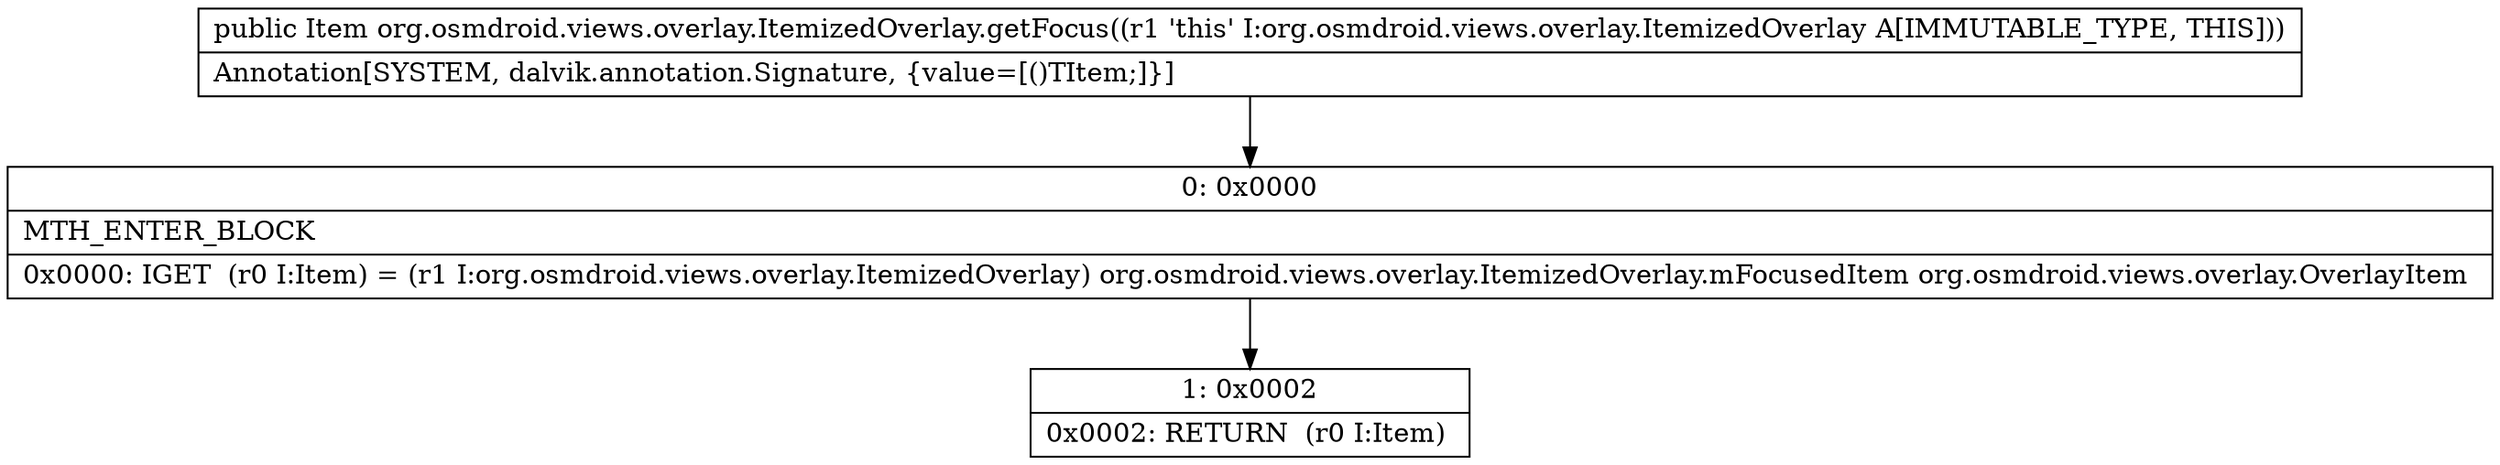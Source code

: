 digraph "CFG fororg.osmdroid.views.overlay.ItemizedOverlay.getFocus()Lorg\/osmdroid\/views\/overlay\/OverlayItem;" {
Node_0 [shape=record,label="{0\:\ 0x0000|MTH_ENTER_BLOCK\l|0x0000: IGET  (r0 I:Item) = (r1 I:org.osmdroid.views.overlay.ItemizedOverlay) org.osmdroid.views.overlay.ItemizedOverlay.mFocusedItem org.osmdroid.views.overlay.OverlayItem \l}"];
Node_1 [shape=record,label="{1\:\ 0x0002|0x0002: RETURN  (r0 I:Item) \l}"];
MethodNode[shape=record,label="{public Item org.osmdroid.views.overlay.ItemizedOverlay.getFocus((r1 'this' I:org.osmdroid.views.overlay.ItemizedOverlay A[IMMUTABLE_TYPE, THIS]))  | Annotation[SYSTEM, dalvik.annotation.Signature, \{value=[()TItem;]\}]\l}"];
MethodNode -> Node_0;
Node_0 -> Node_1;
}

